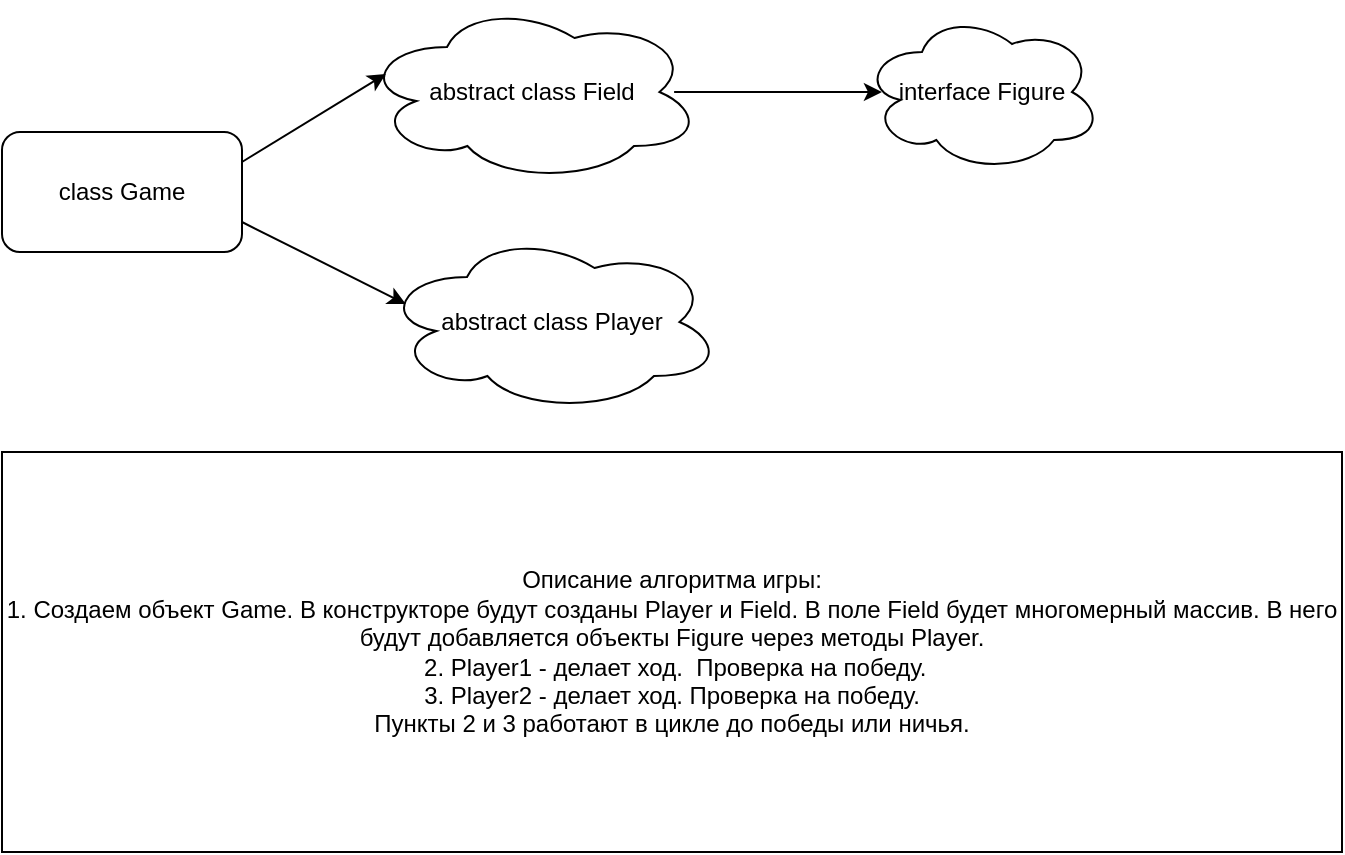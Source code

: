 <mxfile version="14.1.8" type="device"><diagram id="C5RBs43oDa-KdzZeNtuy" name="Page-1"><mxGraphModel dx="1092" dy="494" grid="1" gridSize="10" guides="1" tooltips="1" connect="1" arrows="1" fold="1" page="1" pageScale="1" pageWidth="827" pageHeight="1169" math="0" shadow="0"><root><mxCell id="WIyWlLk6GJQsqaUBKTNV-0"/><mxCell id="WIyWlLk6GJQsqaUBKTNV-1" parent="WIyWlLk6GJQsqaUBKTNV-0"/><mxCell id="dfSLAu6ytytiC96oHf0_-0" value="interface Figure&lt;br&gt;" style="ellipse;shape=cloud;whiteSpace=wrap;html=1;" vertex="1" parent="WIyWlLk6GJQsqaUBKTNV-1"><mxGeometry x="540" y="190" width="120" height="80" as="geometry"/></mxCell><mxCell id="dfSLAu6ytytiC96oHf0_-4" value="" style="endArrow=classic;html=1;exitX=0.918;exitY=0.5;exitDx=0;exitDy=0;entryX=0.083;entryY=0.5;entryDx=0;entryDy=0;entryPerimeter=0;exitPerimeter=0;" edge="1" parent="WIyWlLk6GJQsqaUBKTNV-1" source="dfSLAu6ytytiC96oHf0_-5" target="dfSLAu6ytytiC96oHf0_-0"><mxGeometry width="50" height="50" relative="1" as="geometry"><mxPoint x="230" y="230" as="sourcePoint"/><mxPoint x="440" y="220" as="targetPoint"/></mxGeometry></mxCell><mxCell id="dfSLAu6ytytiC96oHf0_-5" value="abstract class Field" style="ellipse;shape=cloud;whiteSpace=wrap;html=1;" vertex="1" parent="WIyWlLk6GJQsqaUBKTNV-1"><mxGeometry x="290" y="185" width="170" height="90" as="geometry"/></mxCell><mxCell id="dfSLAu6ytytiC96oHf0_-6" value="abstract class Player" style="ellipse;shape=cloud;whiteSpace=wrap;html=1;" vertex="1" parent="WIyWlLk6GJQsqaUBKTNV-1"><mxGeometry x="300" y="300" width="170" height="90" as="geometry"/></mxCell><mxCell id="dfSLAu6ytytiC96oHf0_-8" value="class Game" style="rounded=1;whiteSpace=wrap;html=1;" vertex="1" parent="WIyWlLk6GJQsqaUBKTNV-1"><mxGeometry x="110" y="250" width="120" height="60" as="geometry"/></mxCell><mxCell id="dfSLAu6ytytiC96oHf0_-9" value="" style="endArrow=classic;html=1;exitX=1;exitY=0.25;exitDx=0;exitDy=0;entryX=0.07;entryY=0.4;entryDx=0;entryDy=0;entryPerimeter=0;" edge="1" parent="WIyWlLk6GJQsqaUBKTNV-1" source="dfSLAu6ytytiC96oHf0_-8" target="dfSLAu6ytytiC96oHf0_-5"><mxGeometry width="50" height="50" relative="1" as="geometry"><mxPoint x="390" y="270" as="sourcePoint"/><mxPoint x="440" y="220" as="targetPoint"/><Array as="points"/></mxGeometry></mxCell><mxCell id="dfSLAu6ytytiC96oHf0_-10" value="" style="endArrow=classic;html=1;exitX=1;exitY=0.75;exitDx=0;exitDy=0;entryX=0.07;entryY=0.4;entryDx=0;entryDy=0;entryPerimeter=0;" edge="1" parent="WIyWlLk6GJQsqaUBKTNV-1" source="dfSLAu6ytytiC96oHf0_-8" target="dfSLAu6ytytiC96oHf0_-6"><mxGeometry width="50" height="50" relative="1" as="geometry"><mxPoint x="390" y="270" as="sourcePoint"/><mxPoint x="440" y="220" as="targetPoint"/></mxGeometry></mxCell><mxCell id="dfSLAu6ytytiC96oHf0_-13" value="Описание алгоритма игры:&lt;br&gt;1. Создаем объект Game. В конструкторе будут созданы Player и Field. В поле Field будет многомерный массив. В него будут добавляется объекты Figure через методы Player.&lt;br&gt;&amp;nbsp;2. Player1 - делает ход.&amp;nbsp; Проверка на победу.&lt;br&gt;3. Player2 - делает ход. Проверка на победу.&lt;br&gt;Пункты 2 и 3 работают в цикле до победы или ничья.&lt;br&gt;" style="rounded=0;whiteSpace=wrap;html=1;" vertex="1" parent="WIyWlLk6GJQsqaUBKTNV-1"><mxGeometry x="110" y="410" width="670" height="200" as="geometry"/></mxCell></root></mxGraphModel></diagram></mxfile>